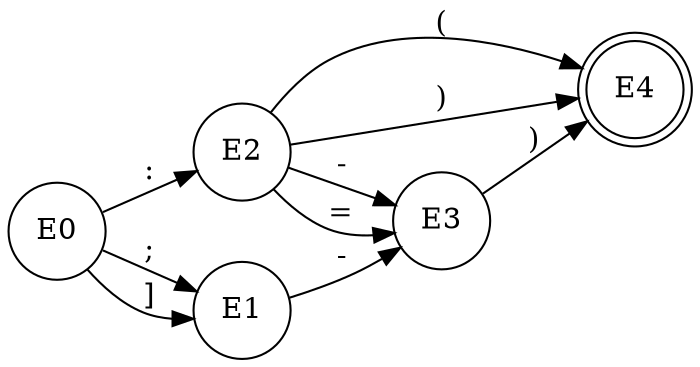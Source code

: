 digraph G {
  rankdir=LR;
  node [ shape = doublecircle];
  E4;
  node [shape = circle];
  E0 -> E2 [label = ":"];
  E0 -> E1 [label = ";"];
  E0 -> E1 [label = "]"];
  E1 -> E3 [label = "-"];
  E2 -> E4 [label = "("];
  E2 -> E4 [label = ")"];
  E2 -> E3 [label = "-"];
  E2 -> E3 [label = "="];
  E3 -> E4 [label = ")"];
 
}